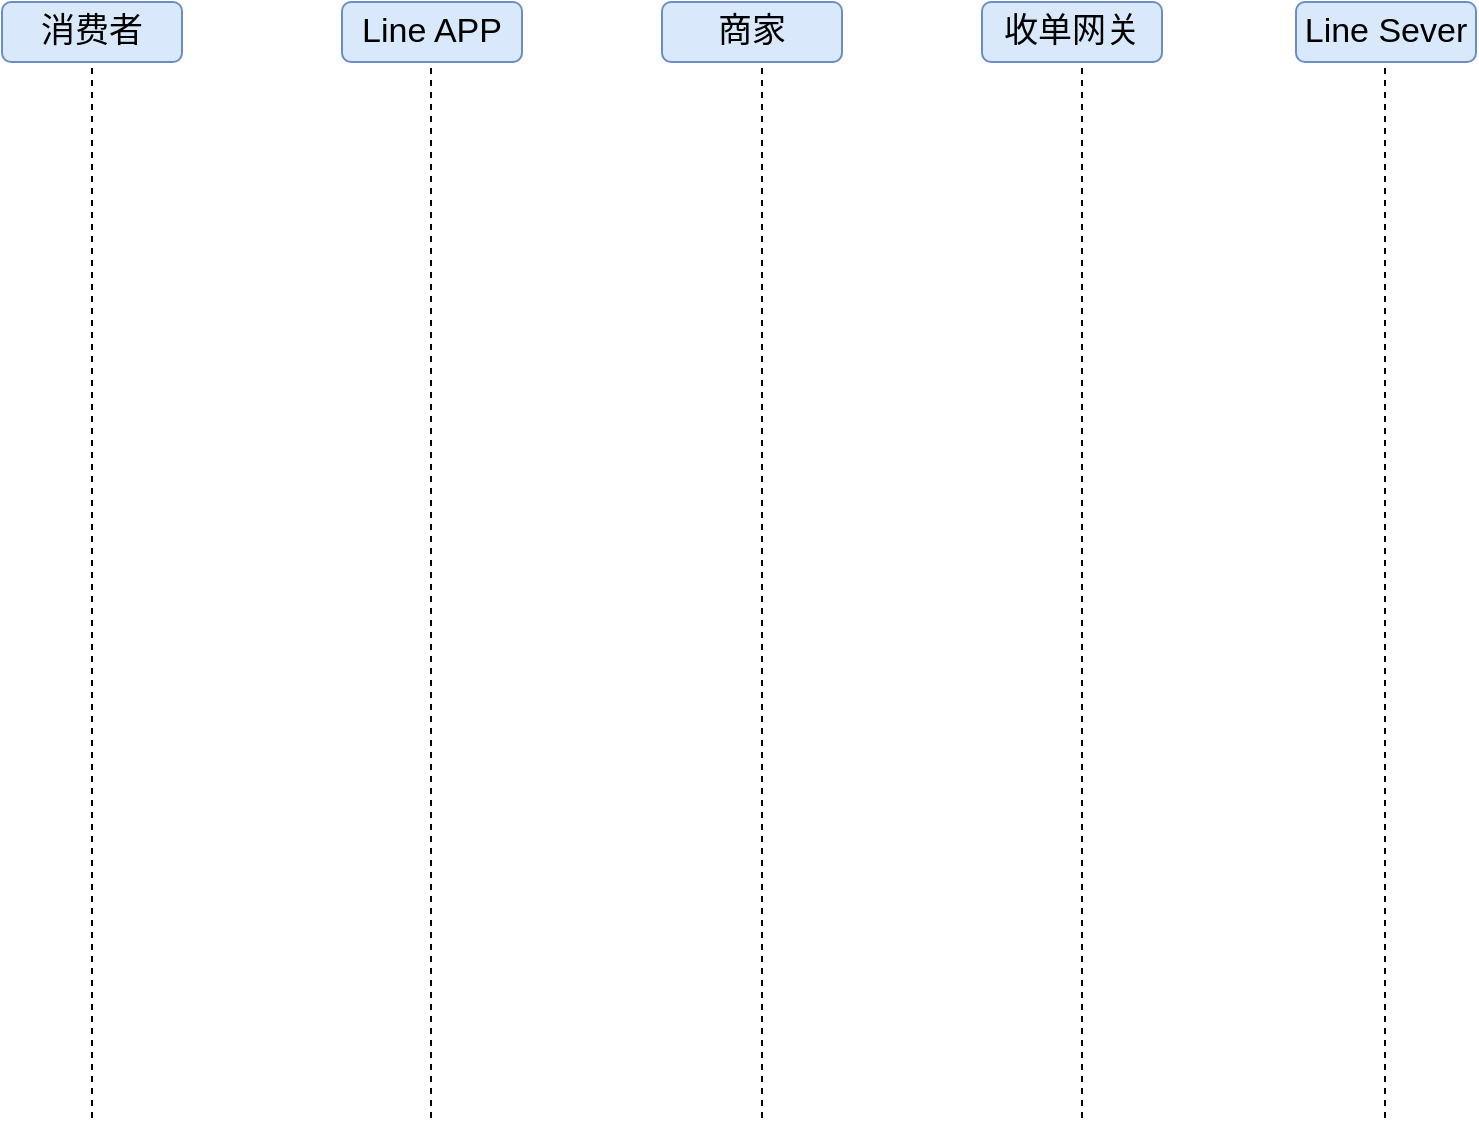 <mxfile version="13.4.2" type="github">
  <diagram id="V2FDnTqdljDvjPYiPSpt" name="Page-1">
    <mxGraphModel dx="1038" dy="547" grid="1" gridSize="10" guides="1" tooltips="1" connect="1" arrows="1" fold="1" page="1" pageScale="1" pageWidth="827" pageHeight="1169" math="0" shadow="0">
      <root>
        <mxCell id="0" />
        <mxCell id="1" parent="0" />
        <mxCell id="p0xpRFuan8DHnEi8f1Jj-1" value="消费者" style="rounded=1;whiteSpace=wrap;html=1;fillColor=#dae8fc;strokeColor=#6c8ebf;fontSize=17;" vertex="1" parent="1">
          <mxGeometry x="90" y="90" width="90" height="30" as="geometry" />
        </mxCell>
        <mxCell id="p0xpRFuan8DHnEi8f1Jj-2" value="Line APP" style="rounded=1;whiteSpace=wrap;html=1;fillColor=#dae8fc;strokeColor=#6c8ebf;fontSize=17;" vertex="1" parent="1">
          <mxGeometry x="260" y="90" width="90" height="30" as="geometry" />
        </mxCell>
        <mxCell id="p0xpRFuan8DHnEi8f1Jj-3" value="商家" style="rounded=1;whiteSpace=wrap;html=1;fillColor=#dae8fc;strokeColor=#6c8ebf;fontSize=17;" vertex="1" parent="1">
          <mxGeometry x="420" y="90" width="90" height="30" as="geometry" />
        </mxCell>
        <mxCell id="p0xpRFuan8DHnEi8f1Jj-4" value="收单网关" style="rounded=1;whiteSpace=wrap;html=1;fillColor=#dae8fc;strokeColor=#6c8ebf;fontSize=17;" vertex="1" parent="1">
          <mxGeometry x="580" y="90" width="90" height="30" as="geometry" />
        </mxCell>
        <mxCell id="p0xpRFuan8DHnEi8f1Jj-5" value="Line Sever" style="rounded=1;whiteSpace=wrap;html=1;fillColor=#dae8fc;strokeColor=#6c8ebf;fontSize=17;" vertex="1" parent="1">
          <mxGeometry x="737" y="90" width="90" height="30" as="geometry" />
        </mxCell>
        <mxCell id="p0xpRFuan8DHnEi8f1Jj-6" value="" style="endArrow=none;dashed=1;html=1;fontSize=17;entryX=0.5;entryY=1;entryDx=0;entryDy=0;" edge="1" parent="1" target="p0xpRFuan8DHnEi8f1Jj-1">
          <mxGeometry width="50" height="50" relative="1" as="geometry">
            <mxPoint x="135" y="648" as="sourcePoint" />
            <mxPoint x="140" y="270" as="targetPoint" />
          </mxGeometry>
        </mxCell>
        <mxCell id="p0xpRFuan8DHnEi8f1Jj-7" value="" style="endArrow=none;dashed=1;html=1;fontSize=17;entryX=0.5;entryY=1;entryDx=0;entryDy=0;" edge="1" parent="1">
          <mxGeometry width="50" height="50" relative="1" as="geometry">
            <mxPoint x="304.5" y="648" as="sourcePoint" />
            <mxPoint x="304.5" y="120" as="targetPoint" />
          </mxGeometry>
        </mxCell>
        <mxCell id="p0xpRFuan8DHnEi8f1Jj-8" value="" style="endArrow=none;dashed=1;html=1;fontSize=17;entryX=0.5;entryY=1;entryDx=0;entryDy=0;" edge="1" parent="1">
          <mxGeometry width="50" height="50" relative="1" as="geometry">
            <mxPoint x="470" y="648" as="sourcePoint" />
            <mxPoint x="470" y="120" as="targetPoint" />
          </mxGeometry>
        </mxCell>
        <mxCell id="p0xpRFuan8DHnEi8f1Jj-9" value="" style="endArrow=none;dashed=1;html=1;fontSize=17;entryX=0.5;entryY=1;entryDx=0;entryDy=0;" edge="1" parent="1">
          <mxGeometry width="50" height="50" relative="1" as="geometry">
            <mxPoint x="630" y="648" as="sourcePoint" />
            <mxPoint x="630" y="120" as="targetPoint" />
          </mxGeometry>
        </mxCell>
        <mxCell id="p0xpRFuan8DHnEi8f1Jj-10" value="" style="endArrow=none;dashed=1;html=1;fontSize=17;entryX=0.5;entryY=1;entryDx=0;entryDy=0;" edge="1" parent="1">
          <mxGeometry width="50" height="50" relative="1" as="geometry">
            <mxPoint x="781.5" y="648" as="sourcePoint" />
            <mxPoint x="781.5" y="120" as="targetPoint" />
          </mxGeometry>
        </mxCell>
      </root>
    </mxGraphModel>
  </diagram>
</mxfile>
